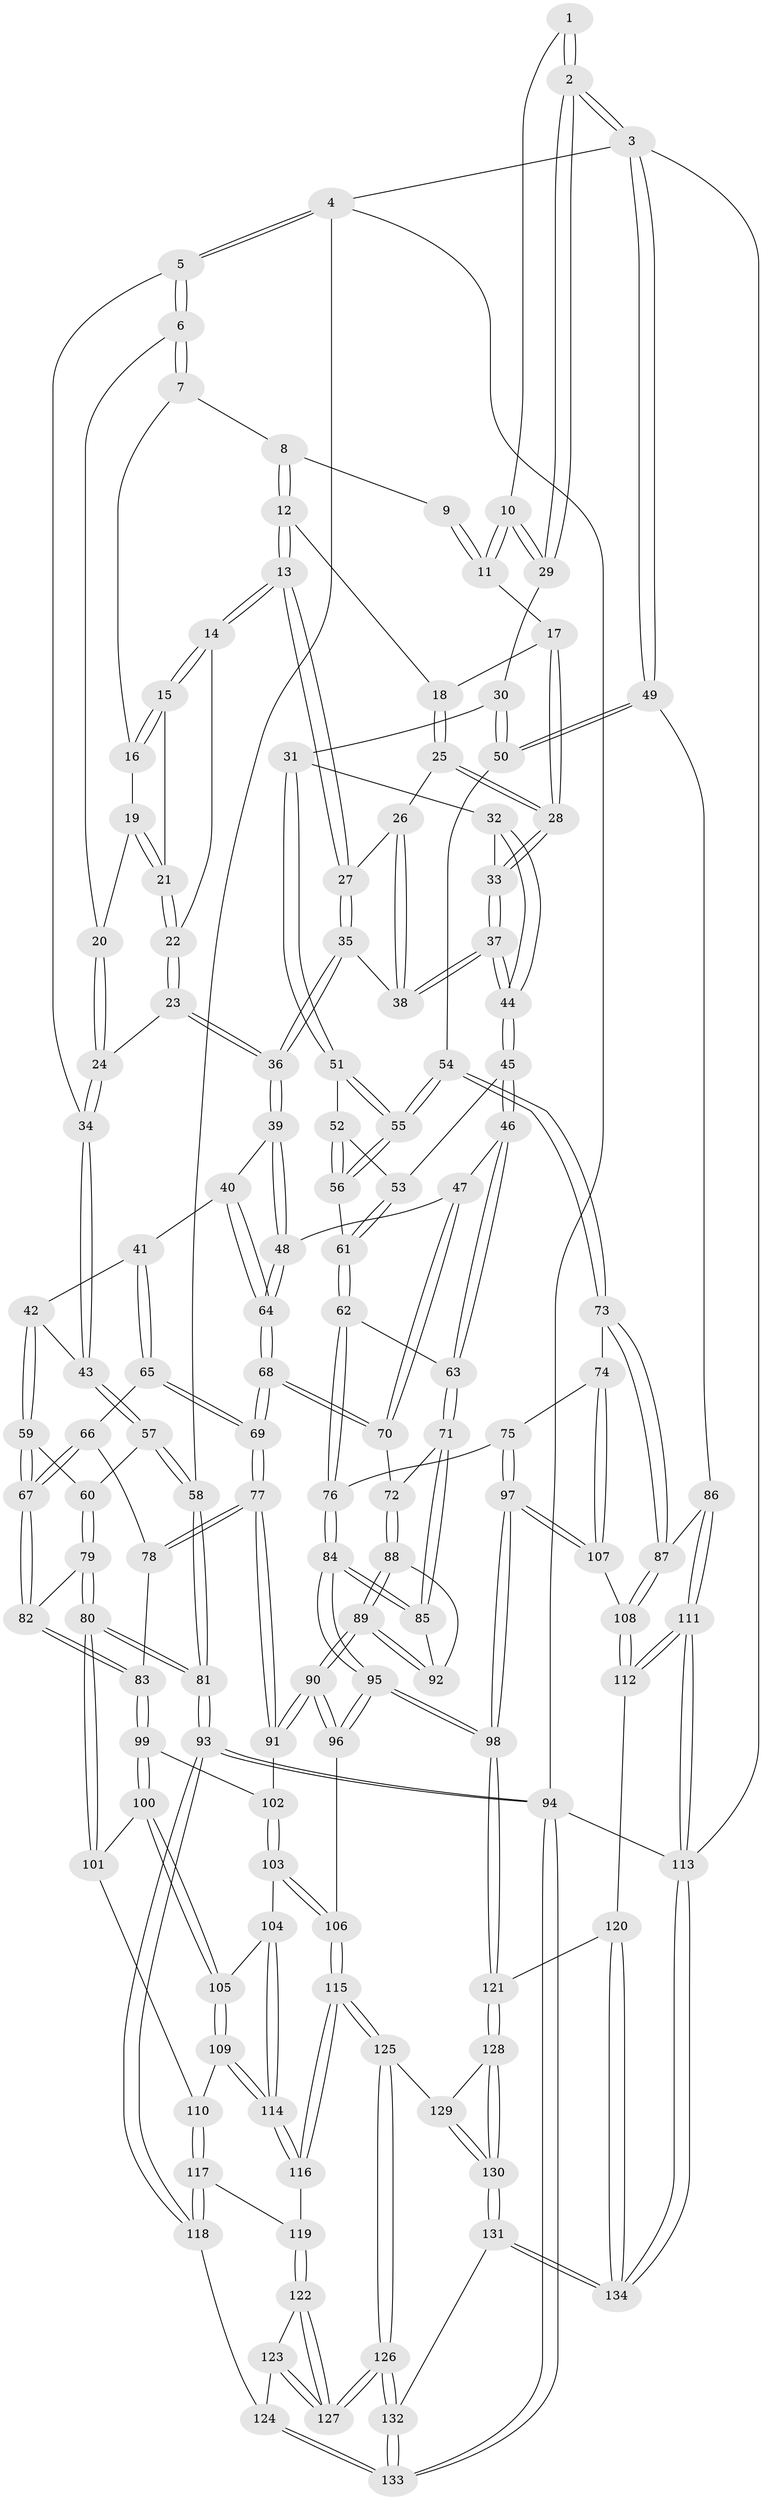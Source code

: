 // coarse degree distribution, {3: 0.43283582089552236, 4: 0.3283582089552239, 5: 0.07462686567164178, 2: 0.16417910447761194}
// Generated by graph-tools (version 1.1) at 2025/54/03/04/25 22:54:37]
// undirected, 134 vertices, 332 edges
graph export_dot {
  node [color=gray90,style=filled];
  1 [pos="+0.6909560035314376+0"];
  2 [pos="+1+0"];
  3 [pos="+1+0"];
  4 [pos="+0+0"];
  5 [pos="+0+0"];
  6 [pos="+0+0"];
  7 [pos="+0.3700346782198006+0"];
  8 [pos="+0.6037084455819061+0"];
  9 [pos="+0.6633042648784103+0"];
  10 [pos="+0.8110281453525093+0.07979390072460073"];
  11 [pos="+0.7549715858938743+0.05912027518638233"];
  12 [pos="+0.5879980242111148+0"];
  13 [pos="+0.43590795272220784+0.11351865431360181"];
  14 [pos="+0.4155849471683195+0.10121587929891172"];
  15 [pos="+0.3783836667811892+0.008967773823325972"];
  16 [pos="+0.3714174397842521+0"];
  17 [pos="+0.7099008171640548+0.07255472589814328"];
  18 [pos="+0.5910599757044098+0"];
  19 [pos="+0.3003103367652027+0.04151455626146009"];
  20 [pos="+0.1423598984947562+0"];
  21 [pos="+0.2970391437495966+0.08607217123642881"];
  22 [pos="+0.29141467451058034+0.12231199866986076"];
  23 [pos="+0.2784791307877495+0.1307007862854633"];
  24 [pos="+0.23665067044651097+0.1398555043365283"];
  25 [pos="+0.6041838556801067+0.09676909432199843"];
  26 [pos="+0.5685723546814953+0.1528310359368616"];
  27 [pos="+0.44097581470785685+0.1273328298005059"];
  28 [pos="+0.6956120919521025+0.15049569882618796"];
  29 [pos="+0.8537574233380686+0.11062217931077156"];
  30 [pos="+0.8361685166738524+0.19415620753643636"];
  31 [pos="+0.8274713832436367+0.19810653538123782"];
  32 [pos="+0.796812262482161+0.19427277432662263"];
  33 [pos="+0.6989541430557543+0.15690245677031722"];
  34 [pos="+0.17545491004017874+0.23935282957501886"];
  35 [pos="+0.43153082181415525+0.21192325084829955"];
  36 [pos="+0.41010475712689426+0.2816850064831177"];
  37 [pos="+0.6070129117906895+0.2441738304782644"];
  38 [pos="+0.5814373334177438+0.2009173420816241"];
  39 [pos="+0.40954780893292747+0.28981963948152206"];
  40 [pos="+0.25273140168917835+0.31521880877747294"];
  41 [pos="+0.23946575493556257+0.312202223447653"];
  42 [pos="+0.18292481339022076+0.27774097246990104"];
  43 [pos="+0.1695720148777196+0.2620663537892931"];
  44 [pos="+0.6051905290417692+0.3104637827601319"];
  45 [pos="+0.6051628664410148+0.31057522386446595"];
  46 [pos="+0.5139737353090249+0.360347455105345"];
  47 [pos="+0.47849449417916+0.3457812142423189"];
  48 [pos="+0.4432068161589252+0.324592098707812"];
  49 [pos="+1+0.33729931425558024"];
  50 [pos="+1+0.33011974996001847"];
  51 [pos="+0.783820633817238+0.29506477801469594"];
  52 [pos="+0.7040198310590131+0.3138775810988232"];
  53 [pos="+0.6174797472687631+0.317269024951213"];
  54 [pos="+0.8429713069043522+0.44048263675588606"];
  55 [pos="+0.8039599740346206+0.4169037441113463"];
  56 [pos="+0.7791548191936506+0.4179142713312767"];
  57 [pos="+0+0.283911369861756"];
  58 [pos="+0+0.260678283966528"];
  59 [pos="+0.1147543611253496+0.4609679407574556"];
  60 [pos="+0+0.2840026289881023"];
  61 [pos="+0.7089324387419584+0.4280933169238571"];
  62 [pos="+0.6792567401311203+0.4769776263790392"];
  63 [pos="+0.5179367458314348+0.3834915626800929"];
  64 [pos="+0.32090626643929404+0.47428903909321546"];
  65 [pos="+0.21782853973482166+0.42064593171779546"];
  66 [pos="+0.18719564333733585+0.4624304353627137"];
  67 [pos="+0.11657360331030943+0.46708208699779763"];
  68 [pos="+0.3197886928431609+0.4972121296217838"];
  69 [pos="+0.3030775522816131+0.5123104565941242"];
  70 [pos="+0.3726188722555948+0.5038341961589483"];
  71 [pos="+0.5187027920416499+0.46132635046383397"];
  72 [pos="+0.3942282673496784+0.5139813431513194"];
  73 [pos="+0.8392222128095249+0.54337984383032"];
  74 [pos="+0.8177899332172929+0.5556584130698317"];
  75 [pos="+0.7354107445476531+0.5595299335540905"];
  76 [pos="+0.6695036120957647+0.516677540716904"];
  77 [pos="+0.28114686238856523+0.5413986909451368"];
  78 [pos="+0.22288126749895631+0.498748274547453"];
  79 [pos="+0.07833316931506051+0.5370456481266295"];
  80 [pos="+0+0.6236736033979509"];
  81 [pos="+0+0.6381066117062814"];
  82 [pos="+0.09590827161121693+0.5339053216598679"];
  83 [pos="+0.10207743836454349+0.5399893453005777"];
  84 [pos="+0.6075831192344758+0.5470450017867041"];
  85 [pos="+0.5389684887531689+0.5123350291453859"];
  86 [pos="+1+0.4992792655211897"];
  87 [pos="+0.8981919231424912+0.5848192850385009"];
  88 [pos="+0.3997504555940524+0.5244906384820995"];
  89 [pos="+0.43923484790809114+0.6802831343458897"];
  90 [pos="+0.4348921560442672+0.7011835546320657"];
  91 [pos="+0.2804938609690908+0.5438488596935885"];
  92 [pos="+0.5032403468791035+0.557197372987365"];
  93 [pos="+0+0.8337378792475499"];
  94 [pos="+0+1"];
  95 [pos="+0.6216701726355852+0.745160075567244"];
  96 [pos="+0.4374271205966959+0.7185162430638837"];
  97 [pos="+0.6602083471304387+0.7321975614343488"];
  98 [pos="+0.6334948641237118+0.7528067838276871"];
  99 [pos="+0.11062483133732039+0.5497707860815128"];
  100 [pos="+0.1306530657917732+0.6407038792729355"];
  101 [pos="+0.06593242289656293+0.6762728044531173"];
  102 [pos="+0.25791999652249736+0.5654730489423386"];
  103 [pos="+0.23561113423093644+0.6329258291485359"];
  104 [pos="+0.19285592044688163+0.6782161022751635"];
  105 [pos="+0.19059274204902021+0.6774757312348713"];
  106 [pos="+0.41828356186022725+0.7361516425188699"];
  107 [pos="+0.7754687921589457+0.6862858195421684"];
  108 [pos="+0.9190669101135244+0.7356956749506641"];
  109 [pos="+0.09888200308309693+0.734808709821785"];
  110 [pos="+0.08594175258678499+0.7405885264804437"];
  111 [pos="+1+1"];
  112 [pos="+1+0.8746822811850751"];
  113 [pos="+1+1"];
  114 [pos="+0.2182140040239372+0.7531171427052004"];
  115 [pos="+0.3844975821320102+0.7817212565693543"];
  116 [pos="+0.22290392687139188+0.7647898222970982"];
  117 [pos="+0.07434022944919502+0.7953429550319948"];
  118 [pos="+0+0.8538207956608266"];
  119 [pos="+0.19916453324019445+0.7927717926218487"];
  120 [pos="+0.8134856376282344+0.8715915392992608"];
  121 [pos="+0.6504282956134688+0.7978664971853968"];
  122 [pos="+0.19789797287208777+0.8134295202151657"];
  123 [pos="+0.09532028710464313+0.8927445053862657"];
  124 [pos="+0.009718552479297725+0.861388999779441"];
  125 [pos="+0.3825309246359281+0.8392281949769846"];
  126 [pos="+0.28352871745339353+1"];
  127 [pos="+0.2240947979138654+0.9799722885240374"];
  128 [pos="+0.6058746649342+0.9097076567377829"];
  129 [pos="+0.4559051939797977+0.8820457604494134"];
  130 [pos="+0.5831408191210465+1"];
  131 [pos="+0.5823300394197338+1"];
  132 [pos="+0.28910240091082534+1"];
  133 [pos="+0.19140742082346449+1"];
  134 [pos="+0.6042063320045699+1"];
  1 -- 2;
  1 -- 2;
  1 -- 10;
  2 -- 3;
  2 -- 3;
  2 -- 29;
  2 -- 29;
  3 -- 4;
  3 -- 49;
  3 -- 49;
  3 -- 113;
  4 -- 5;
  4 -- 5;
  4 -- 58;
  4 -- 94;
  5 -- 6;
  5 -- 6;
  5 -- 34;
  6 -- 7;
  6 -- 7;
  6 -- 20;
  7 -- 8;
  7 -- 16;
  8 -- 9;
  8 -- 12;
  8 -- 12;
  9 -- 11;
  9 -- 11;
  10 -- 11;
  10 -- 11;
  10 -- 29;
  10 -- 29;
  11 -- 17;
  12 -- 13;
  12 -- 13;
  12 -- 18;
  13 -- 14;
  13 -- 14;
  13 -- 27;
  13 -- 27;
  14 -- 15;
  14 -- 15;
  14 -- 22;
  15 -- 16;
  15 -- 16;
  15 -- 21;
  16 -- 19;
  17 -- 18;
  17 -- 28;
  17 -- 28;
  18 -- 25;
  18 -- 25;
  19 -- 20;
  19 -- 21;
  19 -- 21;
  20 -- 24;
  20 -- 24;
  21 -- 22;
  21 -- 22;
  22 -- 23;
  22 -- 23;
  23 -- 24;
  23 -- 36;
  23 -- 36;
  24 -- 34;
  24 -- 34;
  25 -- 26;
  25 -- 28;
  25 -- 28;
  26 -- 27;
  26 -- 38;
  26 -- 38;
  27 -- 35;
  27 -- 35;
  28 -- 33;
  28 -- 33;
  29 -- 30;
  30 -- 31;
  30 -- 50;
  30 -- 50;
  31 -- 32;
  31 -- 51;
  31 -- 51;
  32 -- 33;
  32 -- 44;
  32 -- 44;
  33 -- 37;
  33 -- 37;
  34 -- 43;
  34 -- 43;
  35 -- 36;
  35 -- 36;
  35 -- 38;
  36 -- 39;
  36 -- 39;
  37 -- 38;
  37 -- 38;
  37 -- 44;
  37 -- 44;
  39 -- 40;
  39 -- 48;
  39 -- 48;
  40 -- 41;
  40 -- 64;
  40 -- 64;
  41 -- 42;
  41 -- 65;
  41 -- 65;
  42 -- 43;
  42 -- 59;
  42 -- 59;
  43 -- 57;
  43 -- 57;
  44 -- 45;
  44 -- 45;
  45 -- 46;
  45 -- 46;
  45 -- 53;
  46 -- 47;
  46 -- 63;
  46 -- 63;
  47 -- 48;
  47 -- 70;
  47 -- 70;
  48 -- 64;
  48 -- 64;
  49 -- 50;
  49 -- 50;
  49 -- 86;
  50 -- 54;
  51 -- 52;
  51 -- 55;
  51 -- 55;
  52 -- 53;
  52 -- 56;
  52 -- 56;
  53 -- 61;
  53 -- 61;
  54 -- 55;
  54 -- 55;
  54 -- 73;
  54 -- 73;
  55 -- 56;
  55 -- 56;
  56 -- 61;
  57 -- 58;
  57 -- 58;
  57 -- 60;
  58 -- 81;
  58 -- 81;
  59 -- 60;
  59 -- 67;
  59 -- 67;
  60 -- 79;
  60 -- 79;
  61 -- 62;
  61 -- 62;
  62 -- 63;
  62 -- 76;
  62 -- 76;
  63 -- 71;
  63 -- 71;
  64 -- 68;
  64 -- 68;
  65 -- 66;
  65 -- 69;
  65 -- 69;
  66 -- 67;
  66 -- 67;
  66 -- 78;
  67 -- 82;
  67 -- 82;
  68 -- 69;
  68 -- 69;
  68 -- 70;
  68 -- 70;
  69 -- 77;
  69 -- 77;
  70 -- 72;
  71 -- 72;
  71 -- 85;
  71 -- 85;
  72 -- 88;
  72 -- 88;
  73 -- 74;
  73 -- 87;
  73 -- 87;
  74 -- 75;
  74 -- 107;
  74 -- 107;
  75 -- 76;
  75 -- 97;
  75 -- 97;
  76 -- 84;
  76 -- 84;
  77 -- 78;
  77 -- 78;
  77 -- 91;
  77 -- 91;
  78 -- 83;
  79 -- 80;
  79 -- 80;
  79 -- 82;
  80 -- 81;
  80 -- 81;
  80 -- 101;
  80 -- 101;
  81 -- 93;
  81 -- 93;
  82 -- 83;
  82 -- 83;
  83 -- 99;
  83 -- 99;
  84 -- 85;
  84 -- 85;
  84 -- 95;
  84 -- 95;
  85 -- 92;
  86 -- 87;
  86 -- 111;
  86 -- 111;
  87 -- 108;
  87 -- 108;
  88 -- 89;
  88 -- 89;
  88 -- 92;
  89 -- 90;
  89 -- 90;
  89 -- 92;
  89 -- 92;
  90 -- 91;
  90 -- 91;
  90 -- 96;
  90 -- 96;
  91 -- 102;
  93 -- 94;
  93 -- 94;
  93 -- 118;
  93 -- 118;
  94 -- 133;
  94 -- 133;
  94 -- 113;
  95 -- 96;
  95 -- 96;
  95 -- 98;
  95 -- 98;
  96 -- 106;
  97 -- 98;
  97 -- 98;
  97 -- 107;
  97 -- 107;
  98 -- 121;
  98 -- 121;
  99 -- 100;
  99 -- 100;
  99 -- 102;
  100 -- 101;
  100 -- 105;
  100 -- 105;
  101 -- 110;
  102 -- 103;
  102 -- 103;
  103 -- 104;
  103 -- 106;
  103 -- 106;
  104 -- 105;
  104 -- 114;
  104 -- 114;
  105 -- 109;
  105 -- 109;
  106 -- 115;
  106 -- 115;
  107 -- 108;
  108 -- 112;
  108 -- 112;
  109 -- 110;
  109 -- 114;
  109 -- 114;
  110 -- 117;
  110 -- 117;
  111 -- 112;
  111 -- 112;
  111 -- 113;
  111 -- 113;
  112 -- 120;
  113 -- 134;
  113 -- 134;
  114 -- 116;
  114 -- 116;
  115 -- 116;
  115 -- 116;
  115 -- 125;
  115 -- 125;
  116 -- 119;
  117 -- 118;
  117 -- 118;
  117 -- 119;
  118 -- 124;
  119 -- 122;
  119 -- 122;
  120 -- 121;
  120 -- 134;
  120 -- 134;
  121 -- 128;
  121 -- 128;
  122 -- 123;
  122 -- 127;
  122 -- 127;
  123 -- 124;
  123 -- 127;
  123 -- 127;
  124 -- 133;
  124 -- 133;
  125 -- 126;
  125 -- 126;
  125 -- 129;
  126 -- 127;
  126 -- 127;
  126 -- 132;
  126 -- 132;
  128 -- 129;
  128 -- 130;
  128 -- 130;
  129 -- 130;
  129 -- 130;
  130 -- 131;
  130 -- 131;
  131 -- 132;
  131 -- 134;
  131 -- 134;
  132 -- 133;
  132 -- 133;
}
